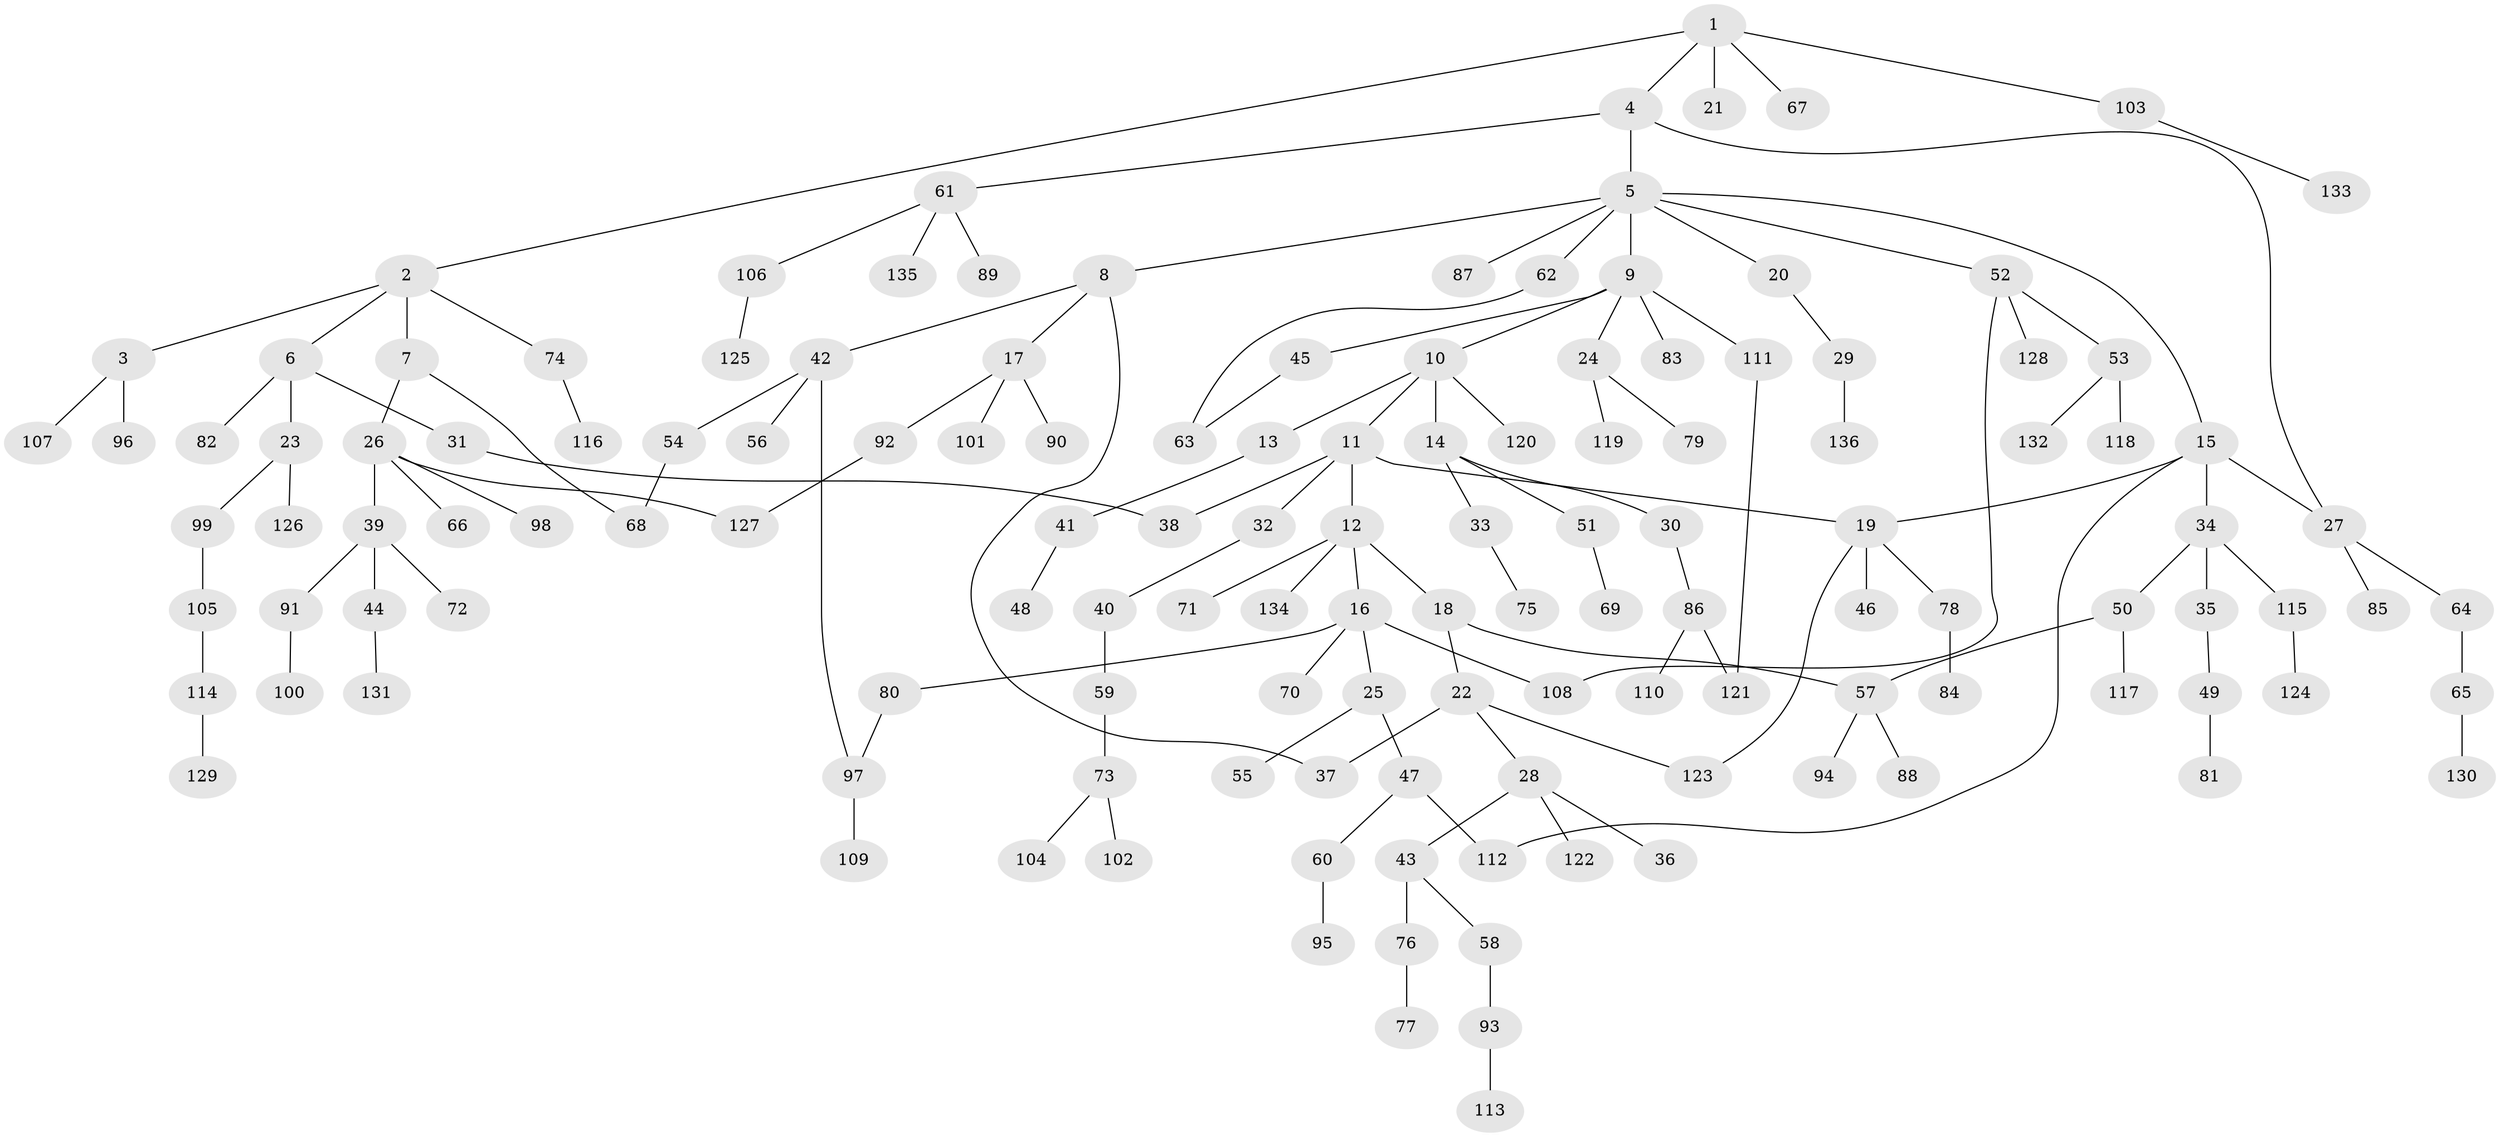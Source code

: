 // coarse degree distribution, {4: 0.1, 6: 0.022222222222222223, 2: 0.24444444444444444, 11: 0.011111111111111112, 3: 0.05555555555555555, 9: 0.011111111111111112, 8: 0.011111111111111112, 5: 0.05555555555555555, 1: 0.4888888888888889}
// Generated by graph-tools (version 1.1) at 2025/23/03/03/25 07:23:35]
// undirected, 136 vertices, 148 edges
graph export_dot {
graph [start="1"]
  node [color=gray90,style=filled];
  1;
  2;
  3;
  4;
  5;
  6;
  7;
  8;
  9;
  10;
  11;
  12;
  13;
  14;
  15;
  16;
  17;
  18;
  19;
  20;
  21;
  22;
  23;
  24;
  25;
  26;
  27;
  28;
  29;
  30;
  31;
  32;
  33;
  34;
  35;
  36;
  37;
  38;
  39;
  40;
  41;
  42;
  43;
  44;
  45;
  46;
  47;
  48;
  49;
  50;
  51;
  52;
  53;
  54;
  55;
  56;
  57;
  58;
  59;
  60;
  61;
  62;
  63;
  64;
  65;
  66;
  67;
  68;
  69;
  70;
  71;
  72;
  73;
  74;
  75;
  76;
  77;
  78;
  79;
  80;
  81;
  82;
  83;
  84;
  85;
  86;
  87;
  88;
  89;
  90;
  91;
  92;
  93;
  94;
  95;
  96;
  97;
  98;
  99;
  100;
  101;
  102;
  103;
  104;
  105;
  106;
  107;
  108;
  109;
  110;
  111;
  112;
  113;
  114;
  115;
  116;
  117;
  118;
  119;
  120;
  121;
  122;
  123;
  124;
  125;
  126;
  127;
  128;
  129;
  130;
  131;
  132;
  133;
  134;
  135;
  136;
  1 -- 2;
  1 -- 4;
  1 -- 21;
  1 -- 67;
  1 -- 103;
  2 -- 3;
  2 -- 6;
  2 -- 7;
  2 -- 74;
  3 -- 96;
  3 -- 107;
  4 -- 5;
  4 -- 61;
  4 -- 27;
  5 -- 8;
  5 -- 9;
  5 -- 15;
  5 -- 20;
  5 -- 52;
  5 -- 62;
  5 -- 87;
  6 -- 23;
  6 -- 31;
  6 -- 82;
  7 -- 26;
  7 -- 68;
  8 -- 17;
  8 -- 37;
  8 -- 42;
  9 -- 10;
  9 -- 24;
  9 -- 45;
  9 -- 83;
  9 -- 111;
  10 -- 11;
  10 -- 13;
  10 -- 14;
  10 -- 120;
  11 -- 12;
  11 -- 19;
  11 -- 32;
  11 -- 38;
  12 -- 16;
  12 -- 18;
  12 -- 71;
  12 -- 134;
  13 -- 41;
  14 -- 30;
  14 -- 33;
  14 -- 51;
  15 -- 27;
  15 -- 34;
  15 -- 112;
  15 -- 19;
  16 -- 25;
  16 -- 70;
  16 -- 80;
  16 -- 108;
  17 -- 90;
  17 -- 92;
  17 -- 101;
  18 -- 22;
  18 -- 57;
  19 -- 46;
  19 -- 78;
  19 -- 123;
  20 -- 29;
  22 -- 28;
  22 -- 123;
  22 -- 37;
  23 -- 99;
  23 -- 126;
  24 -- 79;
  24 -- 119;
  25 -- 47;
  25 -- 55;
  26 -- 39;
  26 -- 66;
  26 -- 98;
  26 -- 127;
  27 -- 64;
  27 -- 85;
  28 -- 36;
  28 -- 43;
  28 -- 122;
  29 -- 136;
  30 -- 86;
  31 -- 38;
  32 -- 40;
  33 -- 75;
  34 -- 35;
  34 -- 50;
  34 -- 115;
  35 -- 49;
  39 -- 44;
  39 -- 72;
  39 -- 91;
  40 -- 59;
  41 -- 48;
  42 -- 54;
  42 -- 56;
  42 -- 97;
  43 -- 58;
  43 -- 76;
  44 -- 131;
  45 -- 63;
  47 -- 60;
  47 -- 112;
  49 -- 81;
  50 -- 117;
  50 -- 57;
  51 -- 69;
  52 -- 53;
  52 -- 108;
  52 -- 128;
  53 -- 118;
  53 -- 132;
  54 -- 68;
  57 -- 88;
  57 -- 94;
  58 -- 93;
  59 -- 73;
  60 -- 95;
  61 -- 89;
  61 -- 106;
  61 -- 135;
  62 -- 63;
  64 -- 65;
  65 -- 130;
  73 -- 102;
  73 -- 104;
  74 -- 116;
  76 -- 77;
  78 -- 84;
  80 -- 97;
  86 -- 110;
  86 -- 121;
  91 -- 100;
  92 -- 127;
  93 -- 113;
  97 -- 109;
  99 -- 105;
  103 -- 133;
  105 -- 114;
  106 -- 125;
  111 -- 121;
  114 -- 129;
  115 -- 124;
}
